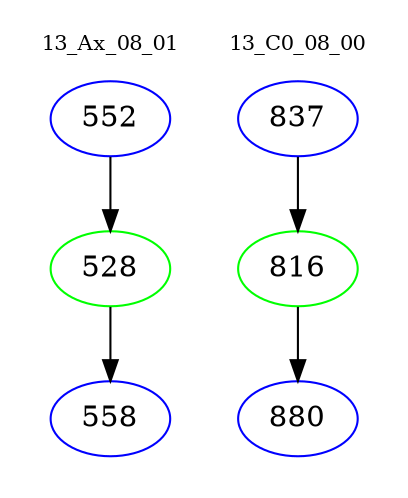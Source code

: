 digraph{
subgraph cluster_0 {
color = white
label = "13_Ax_08_01";
fontsize=10;
T0_552 [label="552", color="blue"]
T0_552 -> T0_528 [color="black"]
T0_528 [label="528", color="green"]
T0_528 -> T0_558 [color="black"]
T0_558 [label="558", color="blue"]
}
subgraph cluster_1 {
color = white
label = "13_C0_08_00";
fontsize=10;
T1_837 [label="837", color="blue"]
T1_837 -> T1_816 [color="black"]
T1_816 [label="816", color="green"]
T1_816 -> T1_880 [color="black"]
T1_880 [label="880", color="blue"]
}
}

